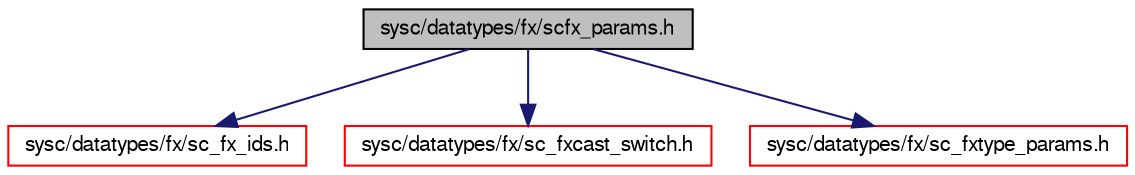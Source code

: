digraph G
{
  edge [fontname="FreeSans",fontsize="10",labelfontname="FreeSans",labelfontsize="10"];
  node [fontname="FreeSans",fontsize="10",shape=record];
  Node1 [label="sysc/datatypes/fx/scfx_params.h",height=0.2,width=0.4,color="black", fillcolor="grey75", style="filled" fontcolor="black"];
  Node1 -> Node2 [color="midnightblue",fontsize="10",style="solid",fontname="FreeSans"];
  Node2 [label="sysc/datatypes/fx/sc_fx_ids.h",height=0.2,width=0.4,color="red", fillcolor="white", style="filled",URL="$a00309.html"];
  Node1 -> Node3 [color="midnightblue",fontsize="10",style="solid",fontname="FreeSans"];
  Node3 [label="sysc/datatypes/fx/sc_fxcast_switch.h",height=0.2,width=0.4,color="red", fillcolor="white", style="filled",URL="$a00310.html"];
  Node1 -> Node4 [color="midnightblue",fontsize="10",style="solid",fontname="FreeSans"];
  Node4 [label="sysc/datatypes/fx/sc_fxtype_params.h",height=0.2,width=0.4,color="red", fillcolor="white", style="filled",URL="$a00314.html"];
}
